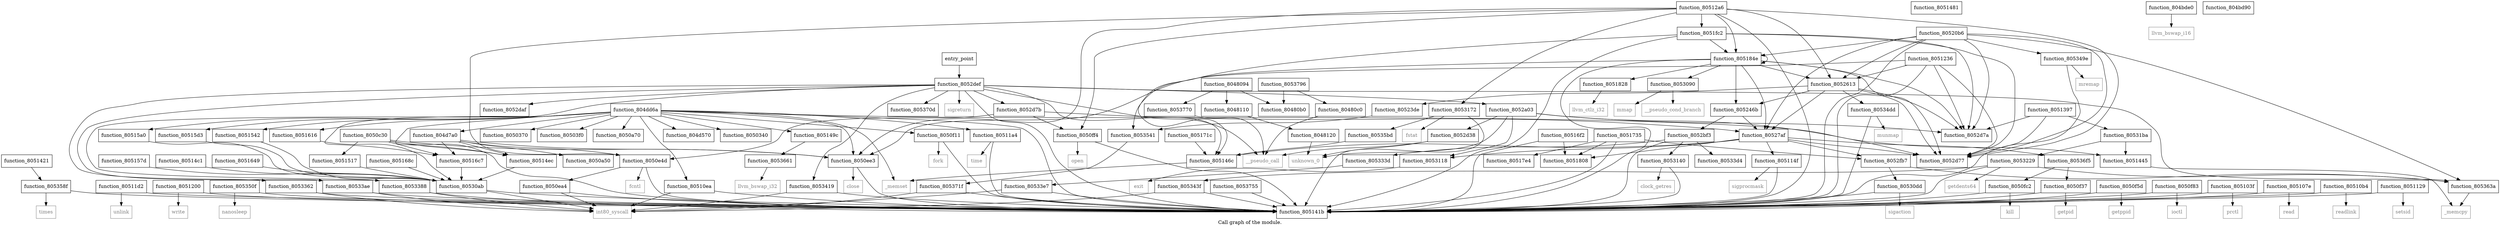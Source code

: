 digraph "Call graph of the module." {
  label="Call graph of the module.";
  node [shape=record];

  Node_function_8051616 [label="{function_8051616}"];
  Node_function_8052613 [label="{function_8052613}"];
  Node_function_80511a4 [label="{function_80511a4}"];
  Node_function_80511d2 [label="{function_80511d2}"];
  Node_function_8051649 [label="{function_8051649}"];
  Node_function_8051200 [label="{function_8051200}"];
  Node_function_8052def [label="{function_8052def}"];
  Node_function_8051236 [label="{function_8051236}"];
  Node_function_8052fb7 [label="{function_8052fb7}"];
  Node_function_80512a6 [label="{function_80512a6}"];
  Node_function_8051397 [label="{function_8051397}"];
  Node_function_805141b [label="{function_805141b}"];
  Node_function_8051421 [label="{function_8051421}"];
  Node_function_80517e4 [label="{function_80517e4}"];
  Node_function_8051445 [label="{function_8051445}"];
  Node_function_8052daf [label="{function_8052daf}"];
  Node_function_805146c [label="{function_805146c}"];
  Node_function_80527af [label="{function_80527af}"];
  Node_function_8051808 [label="{function_8051808}"];
  Node_function_8051481 [label="{function_8051481}"];
  Node_function_805149c [label="{function_805149c}"];
  Node_function_805168c [label="{function_805168c}"];
  Node_function_80514c1 [label="{function_80514c1}"];
  Node_function_8051828 [label="{function_8051828}"];
  Node_function_8052a03 [label="{function_8052a03}"];
  Node_function_8052bf3 [label="{function_8052bf3}"];
  Node_function_80516c7 [label="{function_80516c7}"];
  Node_function_805184e [label="{function_805184e}"];
  Node_function_8053090 [label="{function_8053090}"];
  Node_function_8052d38 [label="{function_8052d38}"];
  Node_function_8051517 [label="{function_8051517}"];
  Node_function_80516f2 [label="{function_80516f2}"];
  Node_function_8052d77 [label="{function_8052d77}"];
  Node_function_805171c [label="{function_805171c}"];
  Node_function_80530ab [label="{function_80530ab}"];
  Node_function_8051fc2 [label="{function_8051fc2}"];
  Node_function_8051542 [label="{function_8051542}"];
  Node_function_8052d7a [label="{function_8052d7a}"];
  Node_function_8051735 [label="{function_8051735}"];
  Node_function_80514ec [label="{function_80514ec}"];
  Node_function_80520b6 [label="{function_80520b6}"];
  Node_function_805157d [label="{function_805157d}"];
  Node_function_80523de [label="{function_80523de}"];
  Node_function_80515a0 [label="{function_80515a0}"];
  Node_function_8053118 [label="{function_8053118}"];
  Node_function_8053140 [label="{function_8053140}"];
  Node_function_8053172 [label="{function_8053172}"];
  Node_function_80531ba [label="{function_80531ba}"];
  Node_function_8053229 [label="{function_8053229}"];
  Node_function_805333d [label="{function_805333d}"];
  Node_function_8053362 [label="{function_8053362}"];
  Node_function_8053388 [label="{function_8053388}"];
  Node_function_805114f [label="{function_805114f}"];
  Node_time [color="gray50", fontcolor="gray50", label="{time}"];
  Node_function_80530dd [label="{function_80530dd}"];
  Node_function_80533ae [label="{function_80533ae}"];
  Node_function_80533d4 [label="{function_80533d4}"];
  Node_function_80533e7 [label="{function_80533e7}"];
  Node_function_8053419 [label="{function_8053419}"];
  Node_function_805343f [label="{function_805343f}"];
  Node_function_805349e [label="{function_805349e}"];
  Node_function_80534dd [label="{function_80534dd}"];
  Node_function_805350f [label="{function_805350f}"];
  Node_function_8053541 [label="{function_8053541}"];
  Node_function_805358f [label="{function_805358f}"];
  Node_function_80535bd [label="{function_80535bd}"];
  Node_function_805363a [label="{function_805363a}"];
  Node_function_8053661 [label="{function_8053661}"];
  Node_function_80536f5 [label="{function_80536f5}"];
  Node_function_805370d [label="{function_805370d}"];
  Node_function_805371f [label="{function_805371f}"];
  Node_function_8053755 [label="{function_8053755}"];
  Node_function_8053770 [label="{function_8053770}"];
  Node_function_8053796 [label="{function_8053796}"];
  Node_llvm_bswap_i32 [color="gray50", fontcolor="gray50", label="{llvm_bswap_i32}"];
  Node_llvm_ctlz_i32 [color="gray50", fontcolor="gray50", label="{llvm_ctlz_i32}"];
  Node__memset [color="gray50", fontcolor="gray50", label="{_memset}"];
  Node__memcpy [color="gray50", fontcolor="gray50", label="{_memcpy}"];
  Node_llvm_bswap_i16 [color="gray50", fontcolor="gray50", label="{llvm_bswap_i16}"];
  Node_unknown_0 [color="gray50", fontcolor="gray50", label="{unknown_0}"];
  Node_fcntl [color="gray50", fontcolor="gray50", label="{fcntl}"];
  Node_int80_syscall [color="gray50", fontcolor="gray50", label="{int80_syscall}"];
  Node_close [color="gray50", fontcolor="gray50", label="{close}"];
  Node_fork [color="gray50", fontcolor="gray50", label="{fork}"];
  Node_getpid [color="gray50", fontcolor="gray50", label="{getpid}"];
  Node_getppid [color="gray50", fontcolor="gray50", label="{getppid}"];
  Node_ioctl [color="gray50", fontcolor="gray50", label="{ioctl}"];
  Node_kill [color="gray50", fontcolor="gray50", label="{kill}"];
  Node_open [color="gray50", fontcolor="gray50", label="{open}"];
  Node_prctl [color="gray50", fontcolor="gray50", label="{prctl}"];
  Node_read [color="gray50", fontcolor="gray50", label="{read}"];
  Node_readlink [color="gray50", fontcolor="gray50", label="{readlink}"];
  Node_setsid [color="gray50", fontcolor="gray50", label="{setsid}"];
  Node_sigprocmask [color="gray50", fontcolor="gray50", label="{sigprocmask}"];
  Node_unlink [color="gray50", fontcolor="gray50", label="{unlink}"];
  Node_write [color="gray50", fontcolor="gray50", label="{write}"];
  Node_sigreturn [color="gray50", fontcolor="gray50", label="{sigreturn}"];
  Node_mmap [color="gray50", fontcolor="gray50", label="{mmap}"];
  Node_sigaction [color="gray50", fontcolor="gray50", label="{sigaction}"];
  Node_exit [color="gray50", fontcolor="gray50", label="{exit}"];
  Node_clock_getres [color="gray50", fontcolor="gray50", label="{clock_getres}"];
  Node_fstat [color="gray50", fontcolor="gray50", label="{fstat}"];
  Node_getdents64 [color="gray50", fontcolor="gray50", label="{getdents64}"];
  Node_mremap [color="gray50", fontcolor="gray50", label="{mremap}"];
  Node_munmap [color="gray50", fontcolor="gray50", label="{munmap}"];
  Node_nanosleep [color="gray50", fontcolor="gray50", label="{nanosleep}"];
  Node_times [color="gray50", fontcolor="gray50", label="{times}"];
  Node_function_805246b [label="{function_805246b}"];
  Node_function_80515d3 [label="{function_80515d3}"];
  Node___pseudo_call [color="gray50", fontcolor="gray50", label="{__pseudo_call}"];
  Node___pseudo_cond_branch [color="gray50", fontcolor="gray50", label="{__pseudo_cond_branch}"];
  Node_function_8048094 [label="{function_8048094}"];
  Node_function_80480b0 [label="{function_80480b0}"];
  Node_function_80480c0 [label="{function_80480c0}"];
  Node_function_8048110 [label="{function_8048110}"];
  Node_function_8048120 [label="{function_8048120}"];
  Node_entry_point [label="{entry_point}"];
  Node_function_804bd90 [label="{function_804bd90}"];
  Node_function_8050a70 [label="{function_8050a70}"];
  Node_function_804bde0 [label="{function_804bde0}"];
  Node_function_804d570 [label="{function_804d570}"];
  Node_function_804d7a0 [label="{function_804d7a0}"];
  Node_function_804dd6a [label="{function_804dd6a}"];
  Node_function_8050340 [label="{function_8050340}"];
  Node_function_8050370 [label="{function_8050370}"];
  Node_function_80503f0 [label="{function_80503f0}"];
  Node_function_8050a50 [label="{function_8050a50}"];
  Node_function_8052d7b [label="{function_8052d7b}"];
  Node_function_8050c30 [label="{function_8050c30}"];
  Node_function_8050e4d [label="{function_8050e4d}"];
  Node_function_8050ea4 [label="{function_8050ea4}"];
  Node_function_8050ee3 [label="{function_8050ee3}"];
  Node_function_8050f11 [label="{function_8050f11}"];
  Node_function_8050f37 [label="{function_8050f37}"];
  Node_function_8050f5d [label="{function_8050f5d}"];
  Node_function_8050f83 [label="{function_8050f83}"];
  Node_function_8050fc2 [label="{function_8050fc2}"];
  Node_function_8050ff4 [label="{function_8050ff4}"];
  Node_function_805103f [label="{function_805103f}"];
  Node_function_805107e [label="{function_805107e}"];
  Node_function_80510b4 [label="{function_80510b4}"];
  Node_function_80510ea [label="{function_80510ea}"];
  Node_function_8051129 [label="{function_8051129}"];
  Node_function_8051616 -> Node_function_80530ab;
  Node_function_8052613 -> Node_function_80527af;
  Node_function_8052613 -> Node_function_8052d77;
  Node_function_8052613 -> Node_function_8052d7a;
  Node_function_8052613 -> Node_function_80523de;
  Node_function_8052613 -> Node_function_80534dd;
  Node_function_8052613 -> Node_function_805246b;
  Node_function_80511a4 -> Node_function_805141b;
  Node_function_80511a4 -> Node_time;
  Node_function_80511d2 -> Node_function_805141b;
  Node_function_80511d2 -> Node_unlink;
  Node_function_8051649 -> Node_function_80530ab;
  Node_function_8051200 -> Node_function_805141b;
  Node_function_8051200 -> Node_write;
  Node_function_8052def -> Node_function_805141b;
  Node_function_8052def -> Node_function_8052daf;
  Node_function_8052def -> Node_function_805146c;
  Node_function_8052def -> Node_function_8052a03;
  Node_function_8052def -> Node_function_8053362;
  Node_function_8052def -> Node_function_8053388;
  Node_function_8052def -> Node_function_80533ae;
  Node_function_8052def -> Node_function_8053419;
  Node_function_8052def -> Node_function_805363a;
  Node_function_8052def -> Node_function_805370d;
  Node_function_8052def -> Node_sigreturn;
  Node_function_8052def -> Node___pseudo_call;
  Node_function_8052def -> Node_function_8052d7b;
  Node_function_8051236 -> Node_function_8052613;
  Node_function_8051236 -> Node_function_805141b;
  Node_function_8051236 -> Node_function_8052d77;
  Node_function_8051236 -> Node_function_8052d7a;
  Node_function_8051236 -> Node_function_8050ee3;
  Node_function_8052fb7 -> Node_function_80530dd;
  Node_function_8052fb7 -> Node_function_805363a;
  Node_function_80512a6 -> Node_function_8052613;
  Node_function_80512a6 -> Node_function_805141b;
  Node_function_80512a6 -> Node_function_805184e;
  Node_function_80512a6 -> Node_function_8052d77;
  Node_function_80512a6 -> Node_function_8051fc2;
  Node_function_80512a6 -> Node_function_8053172;
  Node_function_80512a6 -> Node_function_8050e4d;
  Node_function_80512a6 -> Node_function_8050ee3;
  Node_function_80512a6 -> Node_function_8050ff4;
  Node_function_8051397 -> Node_function_8052d77;
  Node_function_8051397 -> Node_function_8052d7a;
  Node_function_8051397 -> Node_function_80531ba;
  Node_function_8051421 -> Node_function_805358f;
  Node_function_8051445 -> Node__memcpy;
  Node_function_805146c -> Node__memset;
  Node_function_80527af -> Node_function_8052fb7;
  Node_function_80527af -> Node_function_805146c;
  Node_function_80527af -> Node_function_8051808;
  Node_function_80527af -> Node_function_8052d77;
  Node_function_80527af -> Node_function_8053118;
  Node_function_80527af -> Node_function_805114f;
  Node_function_80527af -> Node_function_80536f5;
  Node_function_805149c -> Node_function_8053661;
  Node_function_805168c -> Node_function_80530ab;
  Node_function_80514c1 -> Node_function_80530ab;
  Node_function_8051828 -> Node_llvm_ctlz_i32;
  Node_function_8052a03 -> Node_function_8052d38;
  Node_function_8052a03 -> Node_function_8052d77;
  Node_function_8052a03 -> Node_function_8052d7a;
  Node_function_8052a03 -> Node_function_8053118;
  Node_function_8052a03 -> Node_unknown_0;
  Node_function_8052bf3 -> Node_function_805141b;
  Node_function_8052bf3 -> Node_function_8053140;
  Node_function_8052bf3 -> Node_function_805333d;
  Node_function_8052bf3 -> Node_function_80533d4;
  Node_function_80516c7 -> Node_function_80530ab;
  Node_function_805184e -> Node_function_8052613;
  Node_function_805184e -> Node_function_805141b;
  Node_function_805184e -> Node_function_80527af;
  Node_function_805184e -> Node_function_8051828;
  Node_function_805184e -> Node_function_805184e;
  Node_function_805184e -> Node_function_8053090;
  Node_function_805184e -> Node_function_8052d77;
  Node_function_805184e -> Node_function_8052d7a;
  Node_function_805184e -> Node_function_8053541;
  Node_function_805184e -> Node_function_805246b;
  Node_function_8053090 -> Node_mmap;
  Node_function_8053090 -> Node___pseudo_cond_branch;
  Node_function_8052d38 -> Node_unknown_0;
  Node_function_8052d38 -> Node___pseudo_call;
  Node_function_8051517 -> Node_function_80530ab;
  Node_function_80516f2 -> Node_function_805141b;
  Node_function_80516f2 -> Node_function_8051808;
  Node_function_805171c -> Node_function_805146c;
  Node_function_80530ab -> Node_function_805141b;
  Node_function_80530ab -> Node_int80_syscall;
  Node_function_8051fc2 -> Node_function_805141b;
  Node_function_8051fc2 -> Node_function_805146c;
  Node_function_8051fc2 -> Node_function_805184e;
  Node_function_8051fc2 -> Node_function_8052d77;
  Node_function_8051fc2 -> Node_function_8052d7a;
  Node_function_8051542 -> Node_function_80530ab;
  Node_function_8051735 -> Node_function_8052fb7;
  Node_function_8051735 -> Node_function_805141b;
  Node_function_8051735 -> Node_function_80517e4;
  Node_function_8051735 -> Node_function_8051808;
  Node_function_80514ec -> Node_function_80530ab;
  Node_function_80520b6 -> Node_function_8052613;
  Node_function_80520b6 -> Node_function_805141b;
  Node_function_80520b6 -> Node_function_80527af;
  Node_function_80520b6 -> Node_function_805184e;
  Node_function_80520b6 -> Node_function_8052d77;
  Node_function_80520b6 -> Node_function_8052d7a;
  Node_function_80520b6 -> Node_function_805349e;
  Node_function_80520b6 -> Node_function_805363a;
  Node_function_805157d -> Node_function_80530ab;
  Node_function_80523de -> Node_function_8053541;
  Node_function_80515a0 -> Node_function_80530ab;
  Node_function_8053118 -> Node_exit;
  Node_function_8053140 -> Node_function_805141b;
  Node_function_8053140 -> Node_clock_getres;
  Node_function_8053172 -> Node_function_805141b;
  Node_function_8053172 -> Node_function_80535bd;
  Node_function_8053172 -> Node_fstat;
  Node_function_80531ba -> Node_function_8051445;
  Node_function_80531ba -> Node_function_8053229;
  Node_function_8053229 -> Node_function_805141b;
  Node_function_8053229 -> Node_function_805343f;
  Node_function_8053229 -> Node_function_805363a;
  Node_function_8053229 -> Node_getdents64;
  Node_function_805333d -> Node_function_80533e7;
  Node_function_8053362 -> Node_function_805141b;
  Node_function_8053362 -> Node_int80_syscall;
  Node_function_8053388 -> Node_function_805141b;
  Node_function_8053388 -> Node_int80_syscall;
  Node_function_805114f -> Node_function_805141b;
  Node_function_805114f -> Node_sigprocmask;
  Node_function_80530dd -> Node_function_805141b;
  Node_function_80530dd -> Node_sigaction;
  Node_function_80533ae -> Node_function_805141b;
  Node_function_80533ae -> Node_int80_syscall;
  Node_function_80533e7 -> Node_function_805141b;
  Node_function_80533e7 -> Node_int80_syscall;
  Node_function_8053419 -> Node_function_805141b;
  Node_function_8053419 -> Node_int80_syscall;
  Node_function_805343f -> Node_function_805141b;
  Node_function_805343f -> Node_int80_syscall;
  Node_function_805349e -> Node_function_805141b;
  Node_function_805349e -> Node_mremap;
  Node_function_80534dd -> Node_function_805141b;
  Node_function_80534dd -> Node_munmap;
  Node_function_805350f -> Node_function_805141b;
  Node_function_805350f -> Node_nanosleep;
  Node_function_8053541 -> Node_function_805371f;
  Node_function_805358f -> Node_function_805141b;
  Node_function_805358f -> Node_times;
  Node_function_80535bd -> Node_function_805146c;
  Node_function_805363a -> Node__memcpy;
  Node_function_8053661 -> Node_llvm_bswap_i32;
  Node_function_80536f5 -> Node_function_8050f37;
  Node_function_80536f5 -> Node_function_8050fc2;
  Node_function_805371f -> Node_function_805141b;
  Node_function_805371f -> Node_int80_syscall;
  Node_function_8053755 -> Node_function_805141b;
  Node_function_8053770 -> Node___pseudo_call;
  Node_function_8053796 -> Node_function_80480b0;
  Node_function_8053796 -> Node_function_80480c0;
  Node_function_805246b -> Node_function_80527af;
  Node_function_805246b -> Node_function_8052bf3;
  Node_function_80515d3 -> Node_function_80530ab;
  Node_function_8048094 -> Node_function_8053770;
  Node_function_8048094 -> Node_function_80480b0;
  Node_function_8048094 -> Node_function_8048110;
  Node_function_80480c0 -> Node___pseudo_call;
  Node_function_8048110 -> Node_function_8048120;
  Node_function_8048120 -> Node_unknown_0;
  Node_entry_point -> Node_function_8052def;
  Node_function_804bde0 -> Node_llvm_bswap_i16;
  Node_function_804d7a0 -> Node_function_80516c7;
  Node_function_804d7a0 -> Node_function_80514ec;
  Node_function_804d7a0 -> Node_function_8050a50;
  Node_function_804d7a0 -> Node_function_8050e4d;
  Node_function_804d7a0 -> Node_function_8050ee3;
  Node_function_804dd6a -> Node_function_8051616;
  Node_function_804dd6a -> Node_function_80511a4;
  Node_function_804dd6a -> Node_function_805141b;
  Node_function_804dd6a -> Node_function_8051445;
  Node_function_804dd6a -> Node_function_805149c;
  Node_function_804dd6a -> Node_function_80516c7;
  Node_function_804dd6a -> Node_function_8051542;
  Node_function_804dd6a -> Node_function_80514ec;
  Node_function_804dd6a -> Node_function_80515a0;
  Node_function_804dd6a -> Node__memset;
  Node_function_804dd6a -> Node_function_80515d3;
  Node_function_804dd6a -> Node_function_8050a70;
  Node_function_804dd6a -> Node_function_804d570;
  Node_function_804dd6a -> Node_function_804d7a0;
  Node_function_804dd6a -> Node_function_8050340;
  Node_function_804dd6a -> Node_function_8050370;
  Node_function_804dd6a -> Node_function_80503f0;
  Node_function_804dd6a -> Node_function_8050ee3;
  Node_function_804dd6a -> Node_function_8050f11;
  Node_function_804dd6a -> Node_function_80510ea;
  Node_function_8052d7b -> Node_function_80527af;
  Node_function_8052d7b -> Node_function_8050e4d;
  Node_function_8052d7b -> Node_function_8050ff4;
  Node_function_8050c30 -> Node_function_805141b;
  Node_function_8050c30 -> Node_function_80516c7;
  Node_function_8050c30 -> Node_function_8051517;
  Node_function_8050c30 -> Node_function_80514ec;
  Node_function_8050c30 -> Node_function_8050ee3;
  Node_function_8050e4d -> Node_function_805141b;
  Node_function_8050e4d -> Node_fcntl;
  Node_function_8050e4d -> Node_function_8050ea4;
  Node_function_8050ea4 -> Node_function_805141b;
  Node_function_8050ea4 -> Node_int80_syscall;
  Node_function_8050ee3 -> Node_function_805141b;
  Node_function_8050ee3 -> Node_close;
  Node_function_8050f11 -> Node_function_805141b;
  Node_function_8050f11 -> Node_fork;
  Node_function_8050f37 -> Node_function_805141b;
  Node_function_8050f37 -> Node_getpid;
  Node_function_8050f5d -> Node_function_805141b;
  Node_function_8050f5d -> Node_getppid;
  Node_function_8050f83 -> Node_function_805141b;
  Node_function_8050f83 -> Node_ioctl;
  Node_function_8050fc2 -> Node_function_805141b;
  Node_function_8050fc2 -> Node_kill;
  Node_function_8050ff4 -> Node_function_805141b;
  Node_function_8050ff4 -> Node_open;
  Node_function_805103f -> Node_function_805141b;
  Node_function_805103f -> Node_prctl;
  Node_function_805107e -> Node_function_805141b;
  Node_function_805107e -> Node_read;
  Node_function_80510b4 -> Node_function_805141b;
  Node_function_80510b4 -> Node_readlink;
  Node_function_80510ea -> Node_function_805141b;
  Node_function_80510ea -> Node_int80_syscall;
  Node_function_8051129 -> Node_function_805141b;
  Node_function_8051129 -> Node_setsid;
}
